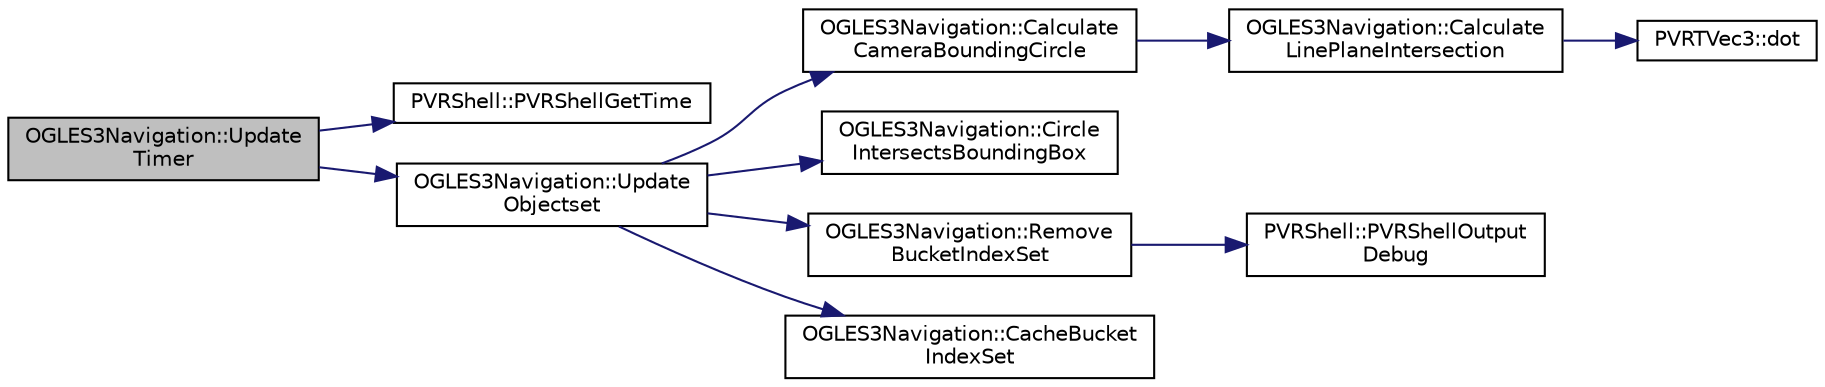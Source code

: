 digraph "OGLES3Navigation::UpdateTimer"
{
  edge [fontname="Helvetica",fontsize="10",labelfontname="Helvetica",labelfontsize="10"];
  node [fontname="Helvetica",fontsize="10",shape=record];
  rankdir="LR";
  Node1 [label="OGLES3Navigation::Update\lTimer",height=0.2,width=0.4,color="black", fillcolor="grey75", style="filled", fontcolor="black"];
  Node1 -> Node2 [color="midnightblue",fontsize="10",style="solid"];
  Node2 [label="PVRShell::PVRShellGetTime",height=0.2,width=0.4,color="black", fillcolor="white", style="filled",URL="$class_p_v_r_shell.html#a62b50b284b42c0f9e037855a14d64bfe",tooltip="The number itself should be considered meaningless; an application should use this function to determ..."];
  Node1 -> Node3 [color="midnightblue",fontsize="10",style="solid"];
  Node3 [label="OGLES3Navigation::Update\lObjectset",height=0.2,width=0.4,color="black", fillcolor="white", style="filled",URL="$class_o_g_l_e_s3_navigation.html#a51aa00b672b669b0566ff173de618451"];
  Node3 -> Node4 [color="midnightblue",fontsize="10",style="solid"];
  Node4 [label="OGLES3Navigation::Calculate\lCameraBoundingCircle",height=0.2,width=0.4,color="black", fillcolor="white", style="filled",URL="$class_o_g_l_e_s3_navigation.html#af7e10b7b5702ebb311b1bc2504bf187e"];
  Node4 -> Node5 [color="midnightblue",fontsize="10",style="solid"];
  Node5 [label="OGLES3Navigation::Calculate\lLinePlaneIntersection",height=0.2,width=0.4,color="black", fillcolor="white", style="filled",URL="$class_o_g_l_e_s3_navigation.html#afa328dc5972ed69280a262c68c1803b2"];
  Node5 -> Node6 [color="midnightblue",fontsize="10",style="solid"];
  Node6 [label="PVRTVec3::dot",height=0.2,width=0.4,color="black", fillcolor="white", style="filled",URL="$struct_p_v_r_t_vec3.html#af9156c21175c3f3b04fb11295f336623",tooltip="calculate the scalar product of two PVRTVec3s "];
  Node3 -> Node7 [color="midnightblue",fontsize="10",style="solid"];
  Node7 [label="OGLES3Navigation::Circle\lIntersectsBoundingBox",height=0.2,width=0.4,color="black", fillcolor="white", style="filled",URL="$class_o_g_l_e_s3_navigation.html#aa82a6a031f064f6607f70c23762969fc"];
  Node3 -> Node8 [color="midnightblue",fontsize="10",style="solid"];
  Node8 [label="OGLES3Navigation::Remove\lBucketIndexSet",height=0.2,width=0.4,color="black", fillcolor="white", style="filled",URL="$class_o_g_l_e_s3_navigation.html#a645e596ec897870a7c5a97240f91f155"];
  Node8 -> Node9 [color="midnightblue",fontsize="10",style="solid"];
  Node9 [label="PVRShell::PVRShellOutput\lDebug",height=0.2,width=0.4,color="black", fillcolor="white", style="filled",URL="$class_p_v_r_shell.html#a143d693b1c6e373b29485c1be51d1010",tooltip="Writes the resultant string to the debug output (e.g. using printf(), OutputDebugString(), ...). Check the SDK release notes for details on how the string is output. "];
  Node3 -> Node10 [color="midnightblue",fontsize="10",style="solid"];
  Node10 [label="OGLES3Navigation::CacheBucket\lIndexSet",height=0.2,width=0.4,color="black", fillcolor="white", style="filled",URL="$class_o_g_l_e_s3_navigation.html#aa68d5268322e4e7fe9cd5ae1396c3671"];
}
